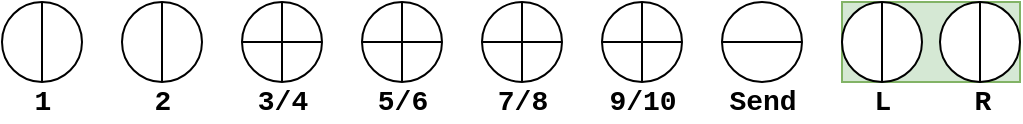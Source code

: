 <mxfile version="13.7.6" type="github">
  <diagram id="nP4e0wWjYFi-qGmSvCJ1" name="Page-1">
    <mxGraphModel dx="914" dy="827" grid="1" gridSize="10" guides="1" tooltips="1" connect="1" arrows="1" fold="1" page="1" pageScale="1" pageWidth="827" pageHeight="1169" math="0" shadow="0">
      <root>
        <mxCell id="0" />
        <mxCell id="1" parent="0" />
        <mxCell id="vf_FHtImUIUmnImsqS4j-35" value="" style="group" vertex="1" connectable="0" parent="1">
          <mxGeometry x="40" y="40" width="509" height="60" as="geometry" />
        </mxCell>
        <mxCell id="vf_FHtImUIUmnImsqS4j-27" value="" style="group" vertex="1" connectable="0" parent="vf_FHtImUIUmnImsqS4j-35">
          <mxGeometry x="420" width="89" height="60" as="geometry" />
        </mxCell>
        <mxCell id="vf_FHtImUIUmnImsqS4j-13" value="" style="group;fillColor=#d5e8d4;strokeColor=#82b366;" vertex="1" connectable="0" parent="vf_FHtImUIUmnImsqS4j-27">
          <mxGeometry width="89" height="40" as="geometry" />
        </mxCell>
        <mxCell id="vf_FHtImUIUmnImsqS4j-25" value="" style="group" vertex="1" connectable="0" parent="vf_FHtImUIUmnImsqS4j-13">
          <mxGeometry x="49" width="40" height="40" as="geometry" />
        </mxCell>
        <mxCell id="vf_FHtImUIUmnImsqS4j-10" value="" style="shape=lineEllipse;line=vertical;perimeter=ellipsePerimeter;whiteSpace=wrap;html=1;backgroundOutline=1;" vertex="1" parent="vf_FHtImUIUmnImsqS4j-25">
          <mxGeometry width="40" height="40" as="geometry" />
        </mxCell>
        <mxCell id="vf_FHtImUIUmnImsqS4j-26" value="" style="group" vertex="1" connectable="0" parent="vf_FHtImUIUmnImsqS4j-13">
          <mxGeometry width="40" height="40" as="geometry" />
        </mxCell>
        <mxCell id="vf_FHtImUIUmnImsqS4j-9" value="" style="shape=lineEllipse;line=vertical;perimeter=ellipsePerimeter;whiteSpace=wrap;html=1;backgroundOutline=1;" vertex="1" parent="vf_FHtImUIUmnImsqS4j-26">
          <mxGeometry width="40" height="40" as="geometry" />
        </mxCell>
        <mxCell id="vf_FHtImUIUmnImsqS4j-23" value="L" style="text;html=1;resizable=0;autosize=1;align=center;verticalAlign=middle;points=[];fillColor=none;strokeColor=none;rounded=0;fontFamily=Courier New;fontStyle=1;fontSize=14;" vertex="1" parent="vf_FHtImUIUmnImsqS4j-27">
          <mxGeometry x="10" y="40" width="20" height="20" as="geometry" />
        </mxCell>
        <mxCell id="vf_FHtImUIUmnImsqS4j-24" value="R" style="text;html=1;resizable=0;autosize=1;align=center;verticalAlign=middle;points=[];fillColor=none;strokeColor=none;rounded=0;fontFamily=Courier New;fontStyle=1;fontSize=14;" vertex="1" parent="vf_FHtImUIUmnImsqS4j-27">
          <mxGeometry x="60" y="40" width="20" height="20" as="geometry" />
        </mxCell>
        <mxCell id="vf_FHtImUIUmnImsqS4j-28" value="" style="group" vertex="1" connectable="0" parent="vf_FHtImUIUmnImsqS4j-35">
          <mxGeometry x="355" width="50" height="60" as="geometry" />
        </mxCell>
        <mxCell id="vf_FHtImUIUmnImsqS4j-12" value="" style="shape=lineEllipse;perimeter=ellipsePerimeter;whiteSpace=wrap;html=1;backgroundOutline=1;" vertex="1" parent="vf_FHtImUIUmnImsqS4j-28">
          <mxGeometry x="5" width="40" height="40" as="geometry" />
        </mxCell>
        <mxCell id="vf_FHtImUIUmnImsqS4j-22" value="Send" style="text;html=1;resizable=0;autosize=1;align=center;verticalAlign=middle;points=[];fillColor=none;strokeColor=none;rounded=0;fontFamily=Courier New;fontStyle=1;fontSize=14;" vertex="1" parent="vf_FHtImUIUmnImsqS4j-28">
          <mxGeometry y="40" width="50" height="20" as="geometry" />
        </mxCell>
        <mxCell id="vf_FHtImUIUmnImsqS4j-29" value="" style="group" vertex="1" connectable="0" parent="vf_FHtImUIUmnImsqS4j-35">
          <mxGeometry x="295" width="50" height="60" as="geometry" />
        </mxCell>
        <mxCell id="vf_FHtImUIUmnImsqS4j-7" value="" style="shape=orEllipse;perimeter=ellipsePerimeter;whiteSpace=wrap;html=1;backgroundOutline=1;" vertex="1" parent="vf_FHtImUIUmnImsqS4j-29">
          <mxGeometry x="5" width="40" height="40" as="geometry" />
        </mxCell>
        <mxCell id="vf_FHtImUIUmnImsqS4j-21" value="9/10" style="text;html=1;resizable=0;autosize=1;align=center;verticalAlign=middle;points=[];fillColor=none;strokeColor=none;rounded=0;fontFamily=Courier New;fontStyle=1;fontSize=14;" vertex="1" parent="vf_FHtImUIUmnImsqS4j-29">
          <mxGeometry y="40" width="50" height="20" as="geometry" />
        </mxCell>
        <mxCell id="vf_FHtImUIUmnImsqS4j-30" value="" style="group" vertex="1" connectable="0" parent="vf_FHtImUIUmnImsqS4j-35">
          <mxGeometry x="240" width="40" height="60" as="geometry" />
        </mxCell>
        <mxCell id="vf_FHtImUIUmnImsqS4j-6" value="" style="shape=orEllipse;perimeter=ellipsePerimeter;whiteSpace=wrap;html=1;backgroundOutline=1;" vertex="1" parent="vf_FHtImUIUmnImsqS4j-30">
          <mxGeometry width="40" height="40" as="geometry" />
        </mxCell>
        <mxCell id="vf_FHtImUIUmnImsqS4j-20" value="7/8" style="text;html=1;resizable=0;autosize=1;align=center;verticalAlign=middle;points=[];fillColor=none;strokeColor=none;rounded=0;fontFamily=Courier New;fontStyle=1;fontSize=14;" vertex="1" parent="vf_FHtImUIUmnImsqS4j-30">
          <mxGeometry y="40" width="40" height="20" as="geometry" />
        </mxCell>
        <mxCell id="vf_FHtImUIUmnImsqS4j-31" value="" style="group" vertex="1" connectable="0" parent="vf_FHtImUIUmnImsqS4j-35">
          <mxGeometry x="180" width="40" height="60" as="geometry" />
        </mxCell>
        <mxCell id="vf_FHtImUIUmnImsqS4j-5" value="" style="shape=orEllipse;perimeter=ellipsePerimeter;whiteSpace=wrap;html=1;backgroundOutline=1;" vertex="1" parent="vf_FHtImUIUmnImsqS4j-31">
          <mxGeometry width="40" height="40" as="geometry" />
        </mxCell>
        <mxCell id="vf_FHtImUIUmnImsqS4j-19" value="5/6" style="text;html=1;resizable=0;autosize=1;align=center;verticalAlign=middle;points=[];fillColor=none;strokeColor=none;rounded=0;fontFamily=Courier New;fontStyle=1;fontSize=14;" vertex="1" parent="vf_FHtImUIUmnImsqS4j-31">
          <mxGeometry y="40" width="40" height="20" as="geometry" />
        </mxCell>
        <mxCell id="vf_FHtImUIUmnImsqS4j-32" value="" style="group" vertex="1" connectable="0" parent="vf_FHtImUIUmnImsqS4j-35">
          <mxGeometry x="120" width="40" height="60" as="geometry" />
        </mxCell>
        <mxCell id="vf_FHtImUIUmnImsqS4j-4" value="" style="shape=orEllipse;perimeter=ellipsePerimeter;whiteSpace=wrap;html=1;backgroundOutline=1;" vertex="1" parent="vf_FHtImUIUmnImsqS4j-32">
          <mxGeometry width="40" height="40" as="geometry" />
        </mxCell>
        <mxCell id="vf_FHtImUIUmnImsqS4j-18" value="3/4" style="text;html=1;resizable=0;autosize=1;align=center;verticalAlign=middle;points=[];fillColor=none;strokeColor=none;rounded=0;fontFamily=Courier New;fontStyle=1;fontSize=14;" vertex="1" parent="vf_FHtImUIUmnImsqS4j-32">
          <mxGeometry y="40" width="40" height="20" as="geometry" />
        </mxCell>
        <mxCell id="vf_FHtImUIUmnImsqS4j-33" value="" style="group" vertex="1" connectable="0" parent="vf_FHtImUIUmnImsqS4j-35">
          <mxGeometry x="60" width="40" height="60" as="geometry" />
        </mxCell>
        <mxCell id="vf_FHtImUIUmnImsqS4j-3" value="" style="shape=lineEllipse;line=vertical;perimeter=ellipsePerimeter;whiteSpace=wrap;html=1;backgroundOutline=1;" vertex="1" parent="vf_FHtImUIUmnImsqS4j-33">
          <mxGeometry width="40" height="40" as="geometry" />
        </mxCell>
        <mxCell id="vf_FHtImUIUmnImsqS4j-17" value="2" style="text;html=1;resizable=0;autosize=1;align=center;verticalAlign=middle;points=[];fillColor=none;strokeColor=none;rounded=0;fontFamily=Courier New;fontStyle=1;fontSize=14;" vertex="1" parent="vf_FHtImUIUmnImsqS4j-33">
          <mxGeometry x="10" y="40" width="20" height="20" as="geometry" />
        </mxCell>
        <mxCell id="vf_FHtImUIUmnImsqS4j-34" value="" style="group" vertex="1" connectable="0" parent="vf_FHtImUIUmnImsqS4j-35">
          <mxGeometry width="40" height="60" as="geometry" />
        </mxCell>
        <mxCell id="vf_FHtImUIUmnImsqS4j-1" value="" style="shape=lineEllipse;line=vertical;perimeter=ellipsePerimeter;whiteSpace=wrap;html=1;backgroundOutline=1;" vertex="1" parent="vf_FHtImUIUmnImsqS4j-34">
          <mxGeometry width="40" height="40" as="geometry" />
        </mxCell>
        <mxCell id="vf_FHtImUIUmnImsqS4j-16" value="&lt;div style=&quot;font-size: 14px;&quot; align=&quot;center&quot;&gt;1&lt;/div&gt;" style="text;html=1;resizable=0;autosize=1;align=center;verticalAlign=middle;points=[];fillColor=none;strokeColor=none;rounded=0;fontFamily=Courier New;fontStyle=1;fontSize=14;" vertex="1" parent="vf_FHtImUIUmnImsqS4j-34">
          <mxGeometry x="10" y="40" width="20" height="20" as="geometry" />
        </mxCell>
      </root>
    </mxGraphModel>
  </diagram>
</mxfile>
